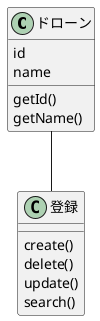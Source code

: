 @startuml
ドローン -- 登録
class ドローン{
    id
    name
    getId()
    getName()
}
class 登録{
    create()
    delete()
    update()
    search()
}
@enduml